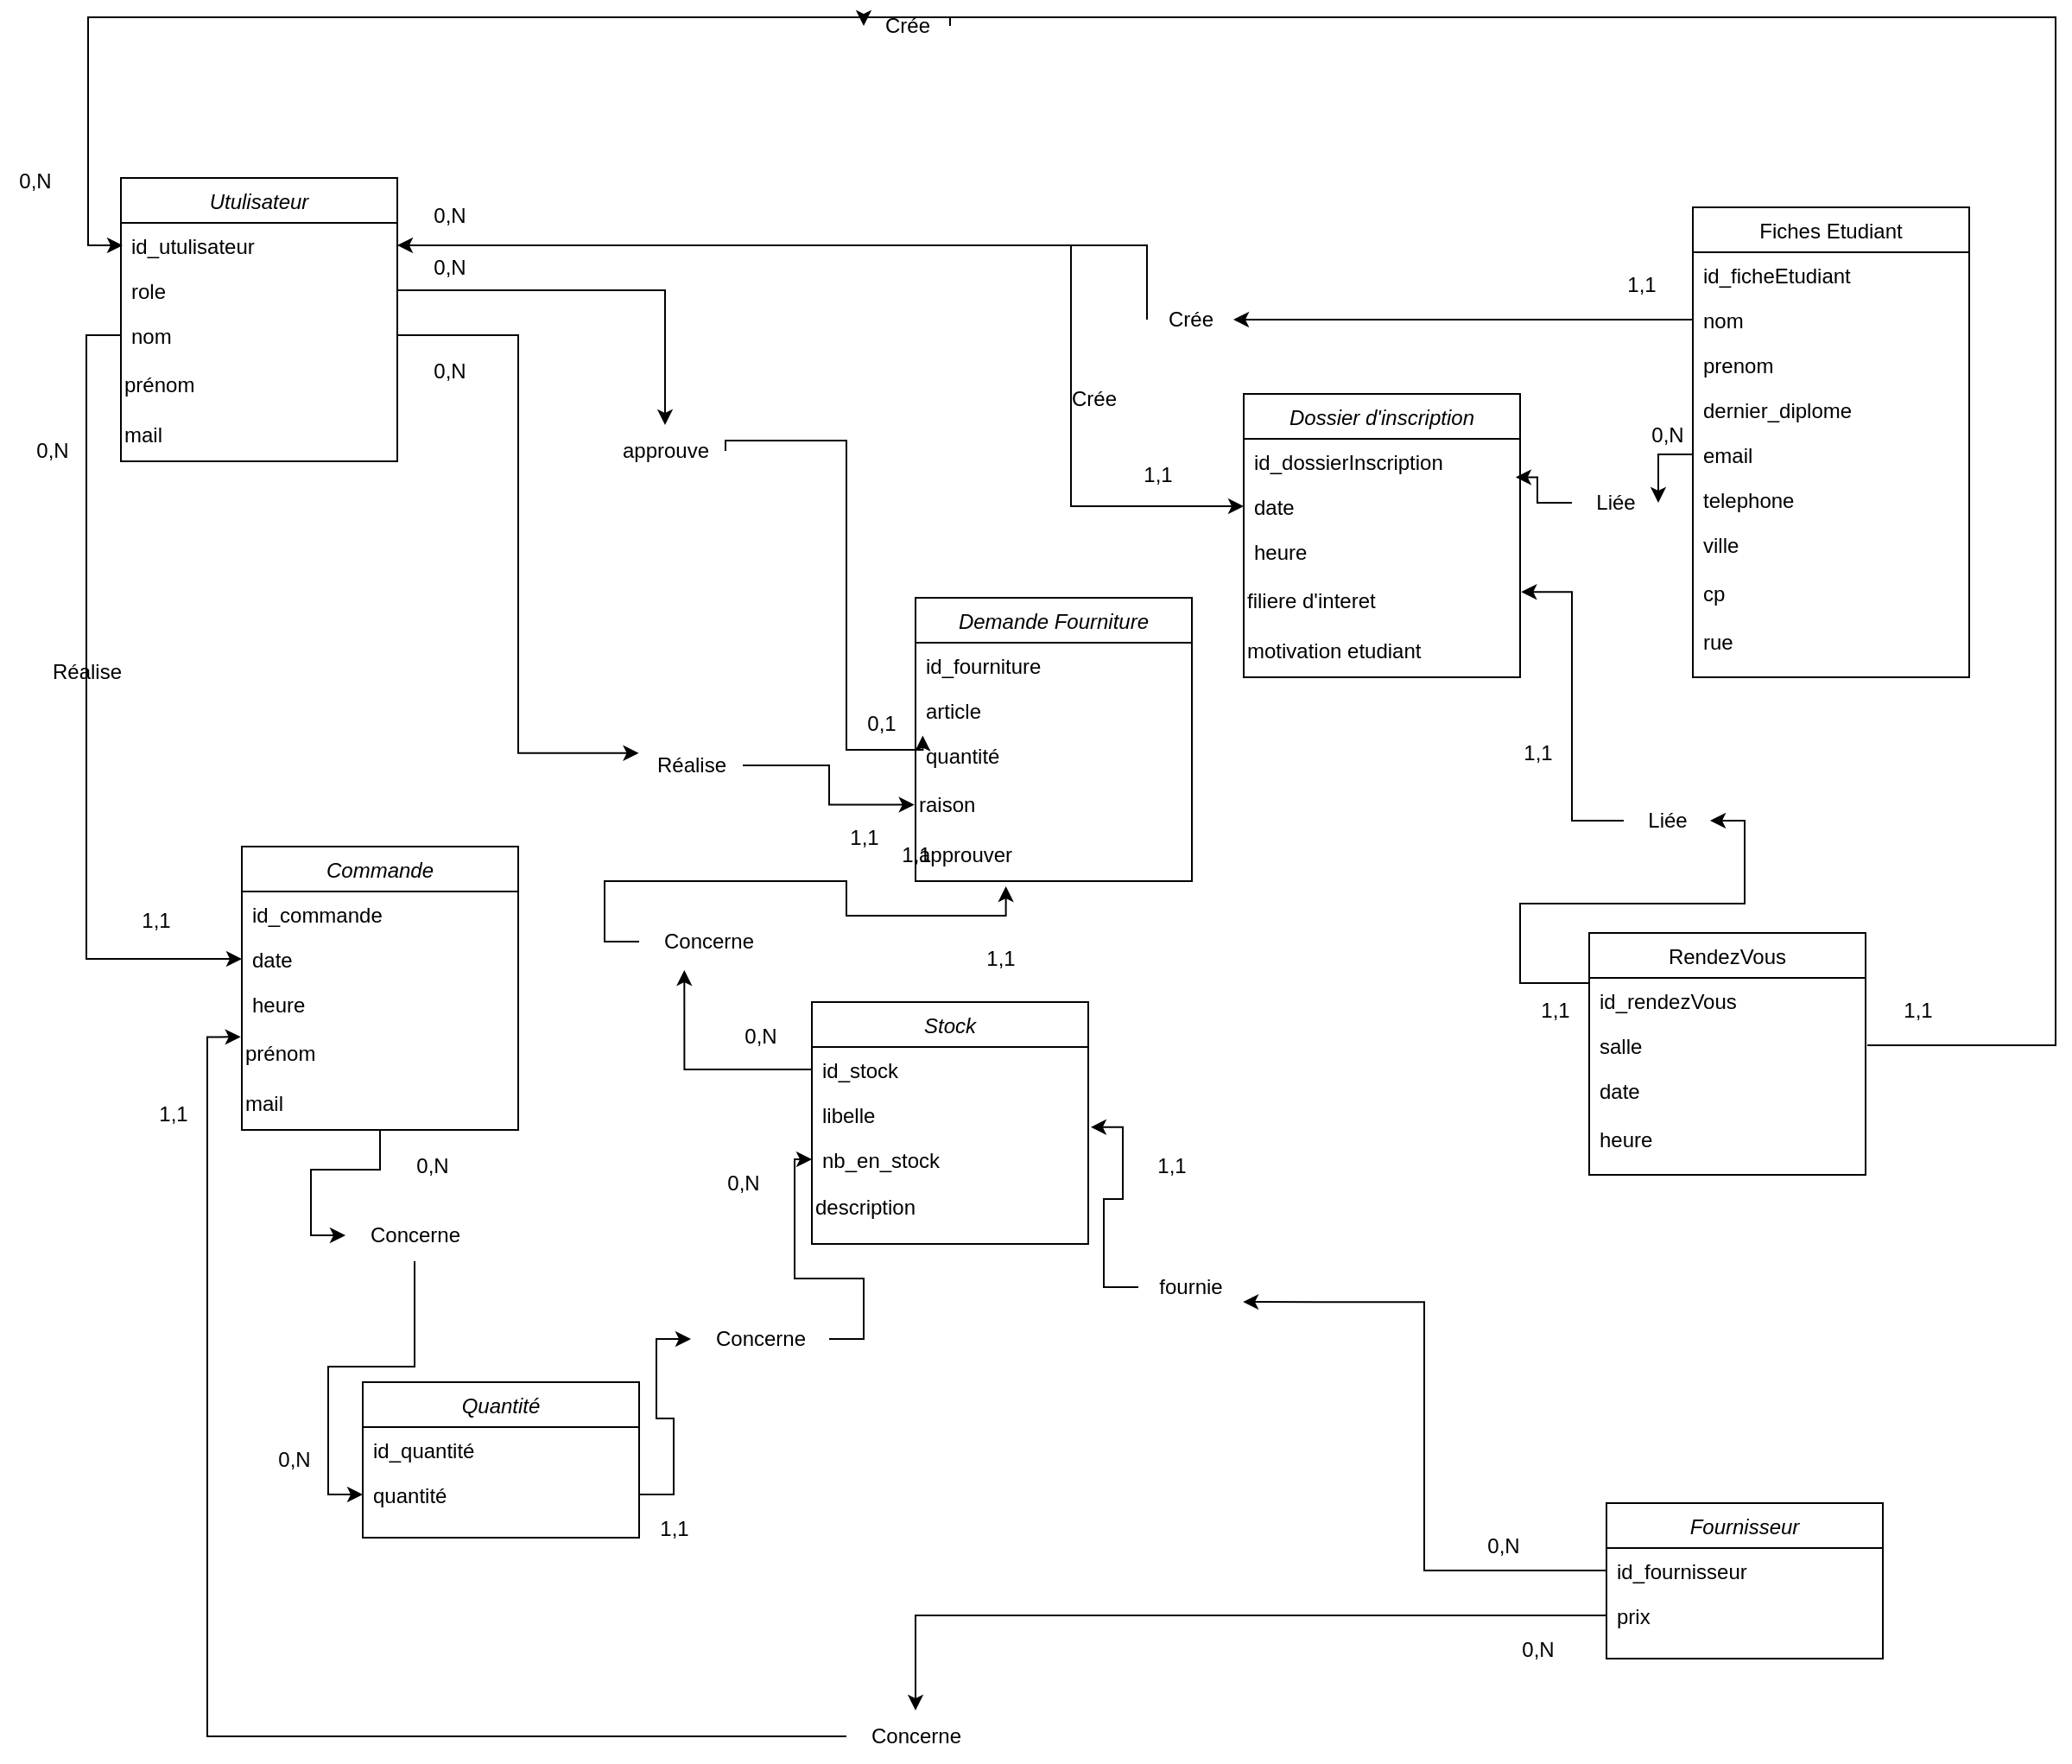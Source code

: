 <mxfile version="24.7.8">
  <diagram id="C5RBs43oDa-KdzZeNtuy" name="Page-1">
    <mxGraphModel dx="1877" dy="1790" grid="1" gridSize="10" guides="1" tooltips="1" connect="1" arrows="1" fold="1" page="1" pageScale="1" pageWidth="827" pageHeight="1169" math="0" shadow="0">
      <root>
        <mxCell id="WIyWlLk6GJQsqaUBKTNV-0" />
        <mxCell id="WIyWlLk6GJQsqaUBKTNV-1" parent="WIyWlLk6GJQsqaUBKTNV-0" />
        <mxCell id="zkfFHV4jXpPFQw0GAbJ--0" value="Utulisateur" style="swimlane;fontStyle=2;align=center;verticalAlign=top;childLayout=stackLayout;horizontal=1;startSize=26;horizontalStack=0;resizeParent=1;resizeLast=0;collapsible=1;marginBottom=0;rounded=0;shadow=0;strokeWidth=1;" parent="WIyWlLk6GJQsqaUBKTNV-1" vertex="1">
          <mxGeometry x="-240" y="-127" width="160" height="164" as="geometry">
            <mxRectangle x="230" y="140" width="160" height="26" as="alternateBounds" />
          </mxGeometry>
        </mxCell>
        <mxCell id="zkfFHV4jXpPFQw0GAbJ--1" value="id_utulisateur" style="text;align=left;verticalAlign=top;spacingLeft=4;spacingRight=4;overflow=hidden;rotatable=0;points=[[0,0.5],[1,0.5]];portConstraint=eastwest;" parent="zkfFHV4jXpPFQw0GAbJ--0" vertex="1">
          <mxGeometry y="26" width="160" height="26" as="geometry" />
        </mxCell>
        <mxCell id="zkfFHV4jXpPFQw0GAbJ--2" value="role" style="text;align=left;verticalAlign=top;spacingLeft=4;spacingRight=4;overflow=hidden;rotatable=0;points=[[0,0.5],[1,0.5]];portConstraint=eastwest;rounded=0;shadow=0;html=0;" parent="zkfFHV4jXpPFQw0GAbJ--0" vertex="1">
          <mxGeometry y="52" width="160" height="26" as="geometry" />
        </mxCell>
        <mxCell id="zkfFHV4jXpPFQw0GAbJ--3" value="nom" style="text;align=left;verticalAlign=top;spacingLeft=4;spacingRight=4;overflow=hidden;rotatable=0;points=[[0,0.5],[1,0.5]];portConstraint=eastwest;rounded=0;shadow=0;html=0;" parent="zkfFHV4jXpPFQw0GAbJ--0" vertex="1">
          <mxGeometry y="78" width="160" height="26" as="geometry" />
        </mxCell>
        <mxCell id="cVd9R79HfMGHz6VsOdo5-0" value="prénom&lt;div&gt;&lt;br&gt;&lt;div&gt;mail&lt;/div&gt;&lt;/div&gt;" style="text;html=1;align=left;verticalAlign=middle;resizable=0;points=[];autosize=1;strokeColor=none;fillColor=none;" parent="zkfFHV4jXpPFQw0GAbJ--0" vertex="1">
          <mxGeometry y="104" width="160" height="60" as="geometry" />
        </mxCell>
        <mxCell id="zkfFHV4jXpPFQw0GAbJ--6" value="RendezVous" style="swimlane;fontStyle=0;align=center;verticalAlign=top;childLayout=stackLayout;horizontal=1;startSize=26;horizontalStack=0;resizeParent=1;resizeLast=0;collapsible=1;marginBottom=0;rounded=0;shadow=0;strokeWidth=1;" parent="WIyWlLk6GJQsqaUBKTNV-1" vertex="1">
          <mxGeometry x="610" y="310" width="160" height="140" as="geometry">
            <mxRectangle x="130" y="380" width="160" height="26" as="alternateBounds" />
          </mxGeometry>
        </mxCell>
        <mxCell id="zkfFHV4jXpPFQw0GAbJ--7" value="id_rendezVous" style="text;align=left;verticalAlign=top;spacingLeft=4;spacingRight=4;overflow=hidden;rotatable=0;points=[[0,0.5],[1,0.5]];portConstraint=eastwest;" parent="zkfFHV4jXpPFQw0GAbJ--6" vertex="1">
          <mxGeometry y="26" width="160" height="26" as="geometry" />
        </mxCell>
        <mxCell id="zkfFHV4jXpPFQw0GAbJ--8" value="salle" style="text;align=left;verticalAlign=top;spacingLeft=4;spacingRight=4;overflow=hidden;rotatable=0;points=[[0,0.5],[1,0.5]];portConstraint=eastwest;rounded=0;shadow=0;html=0;" parent="zkfFHV4jXpPFQw0GAbJ--6" vertex="1">
          <mxGeometry y="52" width="160" height="26" as="geometry" />
        </mxCell>
        <mxCell id="zkfFHV4jXpPFQw0GAbJ--11" value="date&#xa;&#xa;heure" style="text;align=left;verticalAlign=top;spacingLeft=4;spacingRight=4;overflow=hidden;rotatable=0;points=[[0,0.5],[1,0.5]];portConstraint=eastwest;" parent="zkfFHV4jXpPFQw0GAbJ--6" vertex="1">
          <mxGeometry y="78" width="160" height="54" as="geometry" />
        </mxCell>
        <mxCell id="zkfFHV4jXpPFQw0GAbJ--17" value="Fiches Etudiant" style="swimlane;fontStyle=0;align=center;verticalAlign=top;childLayout=stackLayout;horizontal=1;startSize=26;horizontalStack=0;resizeParent=1;resizeLast=0;collapsible=1;marginBottom=0;rounded=0;shadow=0;strokeWidth=1;" parent="WIyWlLk6GJQsqaUBKTNV-1" vertex="1">
          <mxGeometry x="670" y="-110" width="160" height="272" as="geometry">
            <mxRectangle x="550" y="140" width="160" height="26" as="alternateBounds" />
          </mxGeometry>
        </mxCell>
        <mxCell id="zkfFHV4jXpPFQw0GAbJ--18" value="id_ficheEtudiant" style="text;align=left;verticalAlign=top;spacingLeft=4;spacingRight=4;overflow=hidden;rotatable=0;points=[[0,0.5],[1,0.5]];portConstraint=eastwest;" parent="zkfFHV4jXpPFQw0GAbJ--17" vertex="1">
          <mxGeometry y="26" width="160" height="26" as="geometry" />
        </mxCell>
        <mxCell id="zkfFHV4jXpPFQw0GAbJ--19" value="nom" style="text;align=left;verticalAlign=top;spacingLeft=4;spacingRight=4;overflow=hidden;rotatable=0;points=[[0,0.5],[1,0.5]];portConstraint=eastwest;rounded=0;shadow=0;html=0;" parent="zkfFHV4jXpPFQw0GAbJ--17" vertex="1">
          <mxGeometry y="52" width="160" height="26" as="geometry" />
        </mxCell>
        <mxCell id="zkfFHV4jXpPFQw0GAbJ--20" value="prenom" style="text;align=left;verticalAlign=top;spacingLeft=4;spacingRight=4;overflow=hidden;rotatable=0;points=[[0,0.5],[1,0.5]];portConstraint=eastwest;rounded=0;shadow=0;html=0;" parent="zkfFHV4jXpPFQw0GAbJ--17" vertex="1">
          <mxGeometry y="78" width="160" height="26" as="geometry" />
        </mxCell>
        <mxCell id="zkfFHV4jXpPFQw0GAbJ--21" value="dernier_diplome" style="text;align=left;verticalAlign=top;spacingLeft=4;spacingRight=4;overflow=hidden;rotatable=0;points=[[0,0.5],[1,0.5]];portConstraint=eastwest;rounded=0;shadow=0;html=0;" parent="zkfFHV4jXpPFQw0GAbJ--17" vertex="1">
          <mxGeometry y="104" width="160" height="26" as="geometry" />
        </mxCell>
        <mxCell id="zkfFHV4jXpPFQw0GAbJ--22" value="email" style="text;align=left;verticalAlign=top;spacingLeft=4;spacingRight=4;overflow=hidden;rotatable=0;points=[[0,0.5],[1,0.5]];portConstraint=eastwest;rounded=0;shadow=0;html=0;" parent="zkfFHV4jXpPFQw0GAbJ--17" vertex="1">
          <mxGeometry y="130" width="160" height="26" as="geometry" />
        </mxCell>
        <mxCell id="zkfFHV4jXpPFQw0GAbJ--24" value="telephone" style="text;align=left;verticalAlign=top;spacingLeft=4;spacingRight=4;overflow=hidden;rotatable=0;points=[[0,0.5],[1,0.5]];portConstraint=eastwest;" parent="zkfFHV4jXpPFQw0GAbJ--17" vertex="1">
          <mxGeometry y="156" width="160" height="26" as="geometry" />
        </mxCell>
        <mxCell id="zkfFHV4jXpPFQw0GAbJ--25" value="ville&#xa;&#xa;cp&#xa;&#xa;rue&#xa;&#xa;" style="text;align=left;verticalAlign=top;spacingLeft=4;spacingRight=4;overflow=hidden;rotatable=0;points=[[0,0.5],[1,0.5]];portConstraint=eastwest;" parent="zkfFHV4jXpPFQw0GAbJ--17" vertex="1">
          <mxGeometry y="182" width="160" height="90" as="geometry" />
        </mxCell>
        <mxCell id="cVd9R79HfMGHz6VsOdo5-6" value="Dossier d&#39;inscription" style="swimlane;fontStyle=2;align=center;verticalAlign=top;childLayout=stackLayout;horizontal=1;startSize=26;horizontalStack=0;resizeParent=1;resizeLast=0;collapsible=1;marginBottom=0;rounded=0;shadow=0;strokeWidth=1;" parent="WIyWlLk6GJQsqaUBKTNV-1" vertex="1">
          <mxGeometry x="410" y="-2" width="160" height="164" as="geometry">
            <mxRectangle x="230" y="140" width="160" height="26" as="alternateBounds" />
          </mxGeometry>
        </mxCell>
        <mxCell id="cVd9R79HfMGHz6VsOdo5-7" value="id_dossierInscription" style="text;align=left;verticalAlign=top;spacingLeft=4;spacingRight=4;overflow=hidden;rotatable=0;points=[[0,0.5],[1,0.5]];portConstraint=eastwest;" parent="cVd9R79HfMGHz6VsOdo5-6" vertex="1">
          <mxGeometry y="26" width="160" height="26" as="geometry" />
        </mxCell>
        <mxCell id="cVd9R79HfMGHz6VsOdo5-8" value="date" style="text;align=left;verticalAlign=top;spacingLeft=4;spacingRight=4;overflow=hidden;rotatable=0;points=[[0,0.5],[1,0.5]];portConstraint=eastwest;rounded=0;shadow=0;html=0;" parent="cVd9R79HfMGHz6VsOdo5-6" vertex="1">
          <mxGeometry y="52" width="160" height="26" as="geometry" />
        </mxCell>
        <mxCell id="cVd9R79HfMGHz6VsOdo5-9" value="heure" style="text;align=left;verticalAlign=top;spacingLeft=4;spacingRight=4;overflow=hidden;rotatable=0;points=[[0,0.5],[1,0.5]];portConstraint=eastwest;rounded=0;shadow=0;html=0;" parent="cVd9R79HfMGHz6VsOdo5-6" vertex="1">
          <mxGeometry y="78" width="160" height="26" as="geometry" />
        </mxCell>
        <mxCell id="cVd9R79HfMGHz6VsOdo5-10" value="filiere d&#39;interet&lt;div&gt;&lt;br&gt;&lt;/div&gt;&lt;div&gt;motivation etudiant&lt;/div&gt;" style="text;html=1;align=left;verticalAlign=middle;resizable=0;points=[];autosize=1;strokeColor=none;fillColor=none;" parent="cVd9R79HfMGHz6VsOdo5-6" vertex="1">
          <mxGeometry y="104" width="160" height="60" as="geometry" />
        </mxCell>
        <mxCell id="cVd9R79HfMGHz6VsOdo5-13" value="Fournisseur" style="swimlane;fontStyle=2;align=center;verticalAlign=top;childLayout=stackLayout;horizontal=1;startSize=26;horizontalStack=0;resizeParent=1;resizeLast=0;collapsible=1;marginBottom=0;rounded=0;shadow=0;strokeWidth=1;" parent="WIyWlLk6GJQsqaUBKTNV-1" vertex="1">
          <mxGeometry x="620" y="640" width="160" height="90" as="geometry">
            <mxRectangle x="230" y="140" width="160" height="26" as="alternateBounds" />
          </mxGeometry>
        </mxCell>
        <mxCell id="cVd9R79HfMGHz6VsOdo5-14" value="id_fournisseur" style="text;align=left;verticalAlign=top;spacingLeft=4;spacingRight=4;overflow=hidden;rotatable=0;points=[[0,0.5],[1,0.5]];portConstraint=eastwest;" parent="cVd9R79HfMGHz6VsOdo5-13" vertex="1">
          <mxGeometry y="26" width="160" height="26" as="geometry" />
        </mxCell>
        <mxCell id="cVd9R79HfMGHz6VsOdo5-15" value="prix" style="text;align=left;verticalAlign=top;spacingLeft=4;spacingRight=4;overflow=hidden;rotatable=0;points=[[0,0.5],[1,0.5]];portConstraint=eastwest;rounded=0;shadow=0;html=0;" parent="cVd9R79HfMGHz6VsOdo5-13" vertex="1">
          <mxGeometry y="52" width="160" height="26" as="geometry" />
        </mxCell>
        <mxCell id="cVd9R79HfMGHz6VsOdo5-18" value="Stock" style="swimlane;fontStyle=2;align=center;verticalAlign=top;childLayout=stackLayout;horizontal=1;startSize=26;horizontalStack=0;resizeParent=1;resizeLast=0;collapsible=1;marginBottom=0;rounded=0;shadow=0;strokeWidth=1;" parent="WIyWlLk6GJQsqaUBKTNV-1" vertex="1">
          <mxGeometry x="160" y="350" width="160" height="140" as="geometry">
            <mxRectangle x="230" y="140" width="160" height="26" as="alternateBounds" />
          </mxGeometry>
        </mxCell>
        <mxCell id="cVd9R79HfMGHz6VsOdo5-19" value="id_stock" style="text;align=left;verticalAlign=top;spacingLeft=4;spacingRight=4;overflow=hidden;rotatable=0;points=[[0,0.5],[1,0.5]];portConstraint=eastwest;" parent="cVd9R79HfMGHz6VsOdo5-18" vertex="1">
          <mxGeometry y="26" width="160" height="26" as="geometry" />
        </mxCell>
        <mxCell id="cVd9R79HfMGHz6VsOdo5-20" value="libelle" style="text;align=left;verticalAlign=top;spacingLeft=4;spacingRight=4;overflow=hidden;rotatable=0;points=[[0,0.5],[1,0.5]];portConstraint=eastwest;rounded=0;shadow=0;html=0;" parent="cVd9R79HfMGHz6VsOdo5-18" vertex="1">
          <mxGeometry y="52" width="160" height="26" as="geometry" />
        </mxCell>
        <mxCell id="cVd9R79HfMGHz6VsOdo5-21" value="nb_en_stock" style="text;align=left;verticalAlign=top;spacingLeft=4;spacingRight=4;overflow=hidden;rotatable=0;points=[[0,0.5],[1,0.5]];portConstraint=eastwest;rounded=0;shadow=0;html=0;" parent="cVd9R79HfMGHz6VsOdo5-18" vertex="1">
          <mxGeometry y="78" width="160" height="26" as="geometry" />
        </mxCell>
        <mxCell id="cVd9R79HfMGHz6VsOdo5-22" value="description" style="text;html=1;align=left;verticalAlign=middle;resizable=0;points=[];autosize=1;strokeColor=none;fillColor=none;" parent="cVd9R79HfMGHz6VsOdo5-18" vertex="1">
          <mxGeometry y="104" width="160" height="30" as="geometry" />
        </mxCell>
        <mxCell id="cVd9R79HfMGHz6VsOdo5-23" value="Demande Fourniture" style="swimlane;fontStyle=2;align=center;verticalAlign=top;childLayout=stackLayout;horizontal=1;startSize=26;horizontalStack=0;resizeParent=1;resizeLast=0;collapsible=1;marginBottom=0;rounded=0;shadow=0;strokeWidth=1;" parent="WIyWlLk6GJQsqaUBKTNV-1" vertex="1">
          <mxGeometry x="220" y="116" width="160" height="164" as="geometry">
            <mxRectangle x="230" y="140" width="160" height="26" as="alternateBounds" />
          </mxGeometry>
        </mxCell>
        <mxCell id="cVd9R79HfMGHz6VsOdo5-24" value="id_fourniture" style="text;align=left;verticalAlign=top;spacingLeft=4;spacingRight=4;overflow=hidden;rotatable=0;points=[[0,0.5],[1,0.5]];portConstraint=eastwest;" parent="cVd9R79HfMGHz6VsOdo5-23" vertex="1">
          <mxGeometry y="26" width="160" height="26" as="geometry" />
        </mxCell>
        <mxCell id="cVd9R79HfMGHz6VsOdo5-25" value="article" style="text;align=left;verticalAlign=top;spacingLeft=4;spacingRight=4;overflow=hidden;rotatable=0;points=[[0,0.5],[1,0.5]];portConstraint=eastwest;rounded=0;shadow=0;html=0;" parent="cVd9R79HfMGHz6VsOdo5-23" vertex="1">
          <mxGeometry y="52" width="160" height="26" as="geometry" />
        </mxCell>
        <mxCell id="cVd9R79HfMGHz6VsOdo5-26" value="quantité" style="text;align=left;verticalAlign=top;spacingLeft=4;spacingRight=4;overflow=hidden;rotatable=0;points=[[0,0.5],[1,0.5]];portConstraint=eastwest;rounded=0;shadow=0;html=0;" parent="cVd9R79HfMGHz6VsOdo5-23" vertex="1">
          <mxGeometry y="78" width="160" height="26" as="geometry" />
        </mxCell>
        <mxCell id="cVd9R79HfMGHz6VsOdo5-27" value="raison&lt;div&gt;&lt;br&gt;&lt;/div&gt;&lt;div&gt;approuver&lt;/div&gt;" style="text;html=1;align=left;verticalAlign=middle;resizable=0;points=[];autosize=1;strokeColor=none;fillColor=none;" parent="cVd9R79HfMGHz6VsOdo5-23" vertex="1">
          <mxGeometry y="104" width="160" height="60" as="geometry" />
        </mxCell>
        <mxCell id="cVd9R79HfMGHz6VsOdo5-47" value="Commande" style="swimlane;fontStyle=2;align=center;verticalAlign=top;childLayout=stackLayout;horizontal=1;startSize=26;horizontalStack=0;resizeParent=1;resizeLast=0;collapsible=1;marginBottom=0;rounded=0;shadow=0;strokeWidth=1;" parent="WIyWlLk6GJQsqaUBKTNV-1" vertex="1">
          <mxGeometry x="-170" y="260" width="160" height="164" as="geometry">
            <mxRectangle x="230" y="140" width="160" height="26" as="alternateBounds" />
          </mxGeometry>
        </mxCell>
        <mxCell id="cVd9R79HfMGHz6VsOdo5-48" value="id_commande" style="text;align=left;verticalAlign=top;spacingLeft=4;spacingRight=4;overflow=hidden;rotatable=0;points=[[0,0.5],[1,0.5]];portConstraint=eastwest;" parent="cVd9R79HfMGHz6VsOdo5-47" vertex="1">
          <mxGeometry y="26" width="160" height="26" as="geometry" />
        </mxCell>
        <mxCell id="cVd9R79HfMGHz6VsOdo5-49" value="date" style="text;align=left;verticalAlign=top;spacingLeft=4;spacingRight=4;overflow=hidden;rotatable=0;points=[[0,0.5],[1,0.5]];portConstraint=eastwest;rounded=0;shadow=0;html=0;" parent="cVd9R79HfMGHz6VsOdo5-47" vertex="1">
          <mxGeometry y="52" width="160" height="26" as="geometry" />
        </mxCell>
        <mxCell id="cVd9R79HfMGHz6VsOdo5-50" value="heure" style="text;align=left;verticalAlign=top;spacingLeft=4;spacingRight=4;overflow=hidden;rotatable=0;points=[[0,0.5],[1,0.5]];portConstraint=eastwest;rounded=0;shadow=0;html=0;" parent="cVd9R79HfMGHz6VsOdo5-47" vertex="1">
          <mxGeometry y="78" width="160" height="26" as="geometry" />
        </mxCell>
        <mxCell id="cVd9R79HfMGHz6VsOdo5-51" value="prénom&lt;div&gt;&lt;br&gt;&lt;div&gt;mail&lt;/div&gt;&lt;/div&gt;" style="text;html=1;align=left;verticalAlign=middle;resizable=0;points=[];autosize=1;strokeColor=none;fillColor=none;" parent="cVd9R79HfMGHz6VsOdo5-47" vertex="1">
          <mxGeometry y="104" width="160" height="60" as="geometry" />
        </mxCell>
        <mxCell id="cVd9R79HfMGHz6VsOdo5-59" style="edgeStyle=orthogonalEdgeStyle;rounded=0;orthogonalLoop=1;jettySize=auto;html=1;exitX=0;exitY=0.5;exitDx=0;exitDy=0;entryX=1.009;entryY=0.785;entryDx=0;entryDy=0;entryPerimeter=0;" parent="WIyWlLk6GJQsqaUBKTNV-1" source="cVd9R79HfMGHz6VsOdo5-52" target="cVd9R79HfMGHz6VsOdo5-20" edge="1">
          <mxGeometry relative="1" as="geometry" />
        </mxCell>
        <mxCell id="cVd9R79HfMGHz6VsOdo5-60" style="edgeStyle=orthogonalEdgeStyle;rounded=0;orthogonalLoop=1;jettySize=auto;html=1;exitX=0;exitY=0.5;exitDx=0;exitDy=0;entryX=0;entryY=0.5;entryDx=0;entryDy=0;" parent="WIyWlLk6GJQsqaUBKTNV-1" source="zkfFHV4jXpPFQw0GAbJ--3" target="cVd9R79HfMGHz6VsOdo5-49" edge="1">
          <mxGeometry relative="1" as="geometry">
            <mxPoint x="-260" y="-30" as="sourcePoint" />
            <mxPoint x="-190" y="331" as="targetPoint" />
            <Array as="points">
              <mxPoint x="-260" y="-36" />
              <mxPoint x="-260" y="325" />
            </Array>
          </mxGeometry>
        </mxCell>
        <mxCell id="cVd9R79HfMGHz6VsOdo5-61" style="edgeStyle=orthogonalEdgeStyle;rounded=0;orthogonalLoop=1;jettySize=auto;html=1;exitX=1;exitY=0.5;exitDx=0;exitDy=0;entryX=0.026;entryY=1.069;entryDx=0;entryDy=0;entryPerimeter=0;" parent="WIyWlLk6GJQsqaUBKTNV-1" source="cVd9R79HfMGHz6VsOdo5-107" target="cVd9R79HfMGHz6VsOdo5-25" edge="1">
          <mxGeometry relative="1" as="geometry">
            <Array as="points">
              <mxPoint x="180" y="25" />
              <mxPoint x="180" y="204" />
            </Array>
          </mxGeometry>
        </mxCell>
        <mxCell id="cVd9R79HfMGHz6VsOdo5-63" style="edgeStyle=orthogonalEdgeStyle;rounded=0;orthogonalLoop=1;jettySize=auto;html=1;exitX=1;exitY=0.5;exitDx=0;exitDy=0;entryX=-0.004;entryY=0.263;entryDx=0;entryDy=0;entryPerimeter=0;" parent="WIyWlLk6GJQsqaUBKTNV-1" source="cVd9R79HfMGHz6VsOdo5-86" target="cVd9R79HfMGHz6VsOdo5-27" edge="1">
          <mxGeometry relative="1" as="geometry" />
        </mxCell>
        <mxCell id="cVd9R79HfMGHz6VsOdo5-65" value="Quantité" style="swimlane;fontStyle=2;align=center;verticalAlign=top;childLayout=stackLayout;horizontal=1;startSize=26;horizontalStack=0;resizeParent=1;resizeLast=0;collapsible=1;marginBottom=0;rounded=0;shadow=0;strokeWidth=1;" parent="WIyWlLk6GJQsqaUBKTNV-1" vertex="1">
          <mxGeometry x="-100" y="570" width="160" height="90" as="geometry">
            <mxRectangle x="230" y="140" width="160" height="26" as="alternateBounds" />
          </mxGeometry>
        </mxCell>
        <mxCell id="cVd9R79HfMGHz6VsOdo5-66" value="id_quantité" style="text;align=left;verticalAlign=top;spacingLeft=4;spacingRight=4;overflow=hidden;rotatable=0;points=[[0,0.5],[1,0.5]];portConstraint=eastwest;" parent="cVd9R79HfMGHz6VsOdo5-65" vertex="1">
          <mxGeometry y="26" width="160" height="26" as="geometry" />
        </mxCell>
        <mxCell id="cVd9R79HfMGHz6VsOdo5-67" value="quantité" style="text;align=left;verticalAlign=top;spacingLeft=4;spacingRight=4;overflow=hidden;rotatable=0;points=[[0,0.5],[1,0.5]];portConstraint=eastwest;rounded=0;shadow=0;html=0;" parent="cVd9R79HfMGHz6VsOdo5-65" vertex="1">
          <mxGeometry y="52" width="160" height="26" as="geometry" />
        </mxCell>
        <mxCell id="cVd9R79HfMGHz6VsOdo5-70" style="edgeStyle=orthogonalEdgeStyle;rounded=0;orthogonalLoop=1;jettySize=auto;html=1;entryX=0;entryY=0.5;entryDx=0;entryDy=0;" parent="WIyWlLk6GJQsqaUBKTNV-1" source="cVd9R79HfMGHz6VsOdo5-99" target="cVd9R79HfMGHz6VsOdo5-67" edge="1">
          <mxGeometry relative="1" as="geometry" />
        </mxCell>
        <mxCell id="cVd9R79HfMGHz6VsOdo5-71" style="edgeStyle=orthogonalEdgeStyle;rounded=0;orthogonalLoop=1;jettySize=auto;html=1;exitX=1;exitY=0.5;exitDx=0;exitDy=0;entryX=0;entryY=0.5;entryDx=0;entryDy=0;" parent="WIyWlLk6GJQsqaUBKTNV-1" source="cVd9R79HfMGHz6VsOdo5-101" target="cVd9R79HfMGHz6VsOdo5-21" edge="1">
          <mxGeometry relative="1" as="geometry">
            <Array as="points">
              <mxPoint x="190" y="545" />
              <mxPoint x="190" y="510" />
              <mxPoint x="150" y="510" />
              <mxPoint x="150" y="441" />
            </Array>
          </mxGeometry>
        </mxCell>
        <mxCell id="cVd9R79HfMGHz6VsOdo5-72" style="edgeStyle=orthogonalEdgeStyle;rounded=0;orthogonalLoop=1;jettySize=auto;html=1;exitX=0;exitY=0.5;exitDx=0;exitDy=0;entryX=-0.004;entryY=0.103;entryDx=0;entryDy=0;entryPerimeter=0;" parent="WIyWlLk6GJQsqaUBKTNV-1" source="cVd9R79HfMGHz6VsOdo5-115" target="cVd9R79HfMGHz6VsOdo5-51" edge="1">
          <mxGeometry relative="1" as="geometry" />
        </mxCell>
        <mxCell id="cVd9R79HfMGHz6VsOdo5-75" style="edgeStyle=orthogonalEdgeStyle;rounded=0;orthogonalLoop=1;jettySize=auto;html=1;exitX=0;exitY=0.5;exitDx=0;exitDy=0;entryX=1;entryY=0.5;entryDx=0;entryDy=0;" parent="WIyWlLk6GJQsqaUBKTNV-1" source="cVd9R79HfMGHz6VsOdo5-76" target="zkfFHV4jXpPFQw0GAbJ--1" edge="1">
          <mxGeometry relative="1" as="geometry">
            <Array as="points">
              <mxPoint x="354" y="-88" />
            </Array>
          </mxGeometry>
        </mxCell>
        <mxCell id="cVd9R79HfMGHz6VsOdo5-78" style="edgeStyle=orthogonalEdgeStyle;rounded=0;orthogonalLoop=1;jettySize=auto;html=1;exitX=0;exitY=0.5;exitDx=0;exitDy=0;entryX=1.004;entryY=0.177;entryDx=0;entryDy=0;entryPerimeter=0;" parent="WIyWlLk6GJQsqaUBKTNV-1" source="cVd9R79HfMGHz6VsOdo5-79" target="cVd9R79HfMGHz6VsOdo5-10" edge="1">
          <mxGeometry relative="1" as="geometry" />
        </mxCell>
        <mxCell id="cVd9R79HfMGHz6VsOdo5-80" value="" style="edgeStyle=orthogonalEdgeStyle;rounded=0;orthogonalLoop=1;jettySize=auto;html=1;exitX=0;exitY=0.5;exitDx=0;exitDy=0;entryX=1.009;entryY=0.785;entryDx=0;entryDy=0;entryPerimeter=0;" parent="WIyWlLk6GJQsqaUBKTNV-1" source="cVd9R79HfMGHz6VsOdo5-14" target="cVd9R79HfMGHz6VsOdo5-52" edge="1">
          <mxGeometry relative="1" as="geometry">
            <mxPoint x="450" y="629" as="sourcePoint" />
            <mxPoint x="301" y="481" as="targetPoint" />
          </mxGeometry>
        </mxCell>
        <mxCell id="cVd9R79HfMGHz6VsOdo5-52" value="fournie" style="text;html=1;align=center;verticalAlign=middle;resizable=0;points=[];autosize=1;strokeColor=none;fillColor=none;" parent="WIyWlLk6GJQsqaUBKTNV-1" vertex="1">
          <mxGeometry x="349" y="500" width="60" height="30" as="geometry" />
        </mxCell>
        <mxCell id="cVd9R79HfMGHz6VsOdo5-81" value="" style="edgeStyle=orthogonalEdgeStyle;rounded=0;orthogonalLoop=1;jettySize=auto;html=1;exitX=0;exitY=0.5;exitDx=0;exitDy=0;entryX=1;entryY=0.5;entryDx=0;entryDy=0;" parent="WIyWlLk6GJQsqaUBKTNV-1" source="zkfFHV4jXpPFQw0GAbJ--19" target="cVd9R79HfMGHz6VsOdo5-76" edge="1">
          <mxGeometry relative="1" as="geometry">
            <mxPoint x="670" y="-45" as="sourcePoint" />
            <mxPoint x="30" y="-1" as="targetPoint" />
          </mxGeometry>
        </mxCell>
        <mxCell id="cVd9R79HfMGHz6VsOdo5-76" value="Crée" style="text;html=1;align=center;verticalAlign=middle;resizable=0;points=[];autosize=1;strokeColor=none;fillColor=none;" parent="WIyWlLk6GJQsqaUBKTNV-1" vertex="1">
          <mxGeometry x="354" y="-60" width="50" height="30" as="geometry" />
        </mxCell>
        <mxCell id="cVd9R79HfMGHz6VsOdo5-82" value="" style="edgeStyle=orthogonalEdgeStyle;rounded=0;orthogonalLoop=1;jettySize=auto;html=1;exitX=0;exitY=0.5;exitDx=0;exitDy=0;entryX=1;entryY=0.5;entryDx=0;entryDy=0;" parent="WIyWlLk6GJQsqaUBKTNV-1" source="zkfFHV4jXpPFQw0GAbJ--22" target="cVd9R79HfMGHz6VsOdo5-77" edge="1">
          <mxGeometry relative="1" as="geometry">
            <mxPoint x="670" y="33" as="sourcePoint" />
            <mxPoint x="580" y="101" as="targetPoint" />
          </mxGeometry>
        </mxCell>
        <mxCell id="cVd9R79HfMGHz6VsOdo5-77" value="Liée" style="text;html=1;align=center;verticalAlign=middle;resizable=0;points=[];autosize=1;strokeColor=none;fillColor=none;" parent="WIyWlLk6GJQsqaUBKTNV-1" vertex="1">
          <mxGeometry x="600" y="46" width="50" height="30" as="geometry" />
        </mxCell>
        <mxCell id="cVd9R79HfMGHz6VsOdo5-83" value="" style="edgeStyle=orthogonalEdgeStyle;rounded=0;orthogonalLoop=1;jettySize=auto;html=1;exitX=0;exitY=0.5;exitDx=0;exitDy=0;" parent="WIyWlLk6GJQsqaUBKTNV-1" source="zkfFHV4jXpPFQw0GAbJ--7" target="cVd9R79HfMGHz6VsOdo5-79" edge="1">
          <mxGeometry relative="1" as="geometry">
            <mxPoint x="590" y="339" as="sourcePoint" />
            <mxPoint x="581" y="125" as="targetPoint" />
            <Array as="points">
              <mxPoint x="570" y="339" />
              <mxPoint x="570" y="293" />
              <mxPoint x="700" y="293" />
              <mxPoint x="700" y="245" />
            </Array>
          </mxGeometry>
        </mxCell>
        <mxCell id="cVd9R79HfMGHz6VsOdo5-79" value="Liée" style="text;html=1;align=center;verticalAlign=middle;resizable=0;points=[];autosize=1;strokeColor=none;fillColor=none;" parent="WIyWlLk6GJQsqaUBKTNV-1" vertex="1">
          <mxGeometry x="630" y="230" width="50" height="30" as="geometry" />
        </mxCell>
        <mxCell id="cVd9R79HfMGHz6VsOdo5-91" value="" style="edgeStyle=orthogonalEdgeStyle;rounded=0;orthogonalLoop=1;jettySize=auto;html=1;exitX=1;exitY=0.5;exitDx=0;exitDy=0;entryX=-0.004;entryY=0.263;entryDx=0;entryDy=0;entryPerimeter=0;" parent="WIyWlLk6GJQsqaUBKTNV-1" source="zkfFHV4jXpPFQw0GAbJ--3" target="cVd9R79HfMGHz6VsOdo5-86" edge="1">
          <mxGeometry relative="1" as="geometry">
            <mxPoint x="30" y="51" as="sourcePoint" />
            <mxPoint x="229" y="244" as="targetPoint" />
          </mxGeometry>
        </mxCell>
        <mxCell id="cVd9R79HfMGHz6VsOdo5-86" value="Réalise" style="text;html=1;align=center;verticalAlign=middle;resizable=0;points=[];autosize=1;strokeColor=none;fillColor=none;" parent="WIyWlLk6GJQsqaUBKTNV-1" vertex="1">
          <mxGeometry x="60" y="198" width="60" height="30" as="geometry" />
        </mxCell>
        <mxCell id="cVd9R79HfMGHz6VsOdo5-97" value="Réalise" style="text;html=1;align=center;verticalAlign=middle;resizable=0;points=[];autosize=1;strokeColor=none;fillColor=none;" parent="WIyWlLk6GJQsqaUBKTNV-1" vertex="1">
          <mxGeometry x="-290" y="144" width="60" height="30" as="geometry" />
        </mxCell>
        <mxCell id="cVd9R79HfMGHz6VsOdo5-100" value="" style="edgeStyle=orthogonalEdgeStyle;rounded=0;orthogonalLoop=1;jettySize=auto;html=1;entryX=0;entryY=0.5;entryDx=0;entryDy=0;" parent="WIyWlLk6GJQsqaUBKTNV-1" source="cVd9R79HfMGHz6VsOdo5-51" target="cVd9R79HfMGHz6VsOdo5-99" edge="1">
          <mxGeometry relative="1" as="geometry">
            <mxPoint x="-90" y="424" as="sourcePoint" />
            <mxPoint x="-100" y="585" as="targetPoint" />
          </mxGeometry>
        </mxCell>
        <mxCell id="cVd9R79HfMGHz6VsOdo5-99" value="Concerne" style="text;html=1;align=center;verticalAlign=middle;resizable=0;points=[];autosize=1;strokeColor=none;fillColor=none;" parent="WIyWlLk6GJQsqaUBKTNV-1" vertex="1">
          <mxGeometry x="-110" y="470" width="80" height="30" as="geometry" />
        </mxCell>
        <mxCell id="cVd9R79HfMGHz6VsOdo5-102" value="" style="edgeStyle=orthogonalEdgeStyle;rounded=0;orthogonalLoop=1;jettySize=auto;html=1;exitX=1;exitY=0.5;exitDx=0;exitDy=0;entryX=0;entryY=0.5;entryDx=0;entryDy=0;" parent="WIyWlLk6GJQsqaUBKTNV-1" source="cVd9R79HfMGHz6VsOdo5-67" target="cVd9R79HfMGHz6VsOdo5-101" edge="1">
          <mxGeometry relative="1" as="geometry">
            <mxPoint x="100" y="614" as="sourcePoint" />
            <mxPoint x="160" y="471" as="targetPoint" />
          </mxGeometry>
        </mxCell>
        <mxCell id="cVd9R79HfMGHz6VsOdo5-101" value="Concerne" style="text;html=1;align=center;verticalAlign=middle;resizable=0;points=[];autosize=1;strokeColor=none;fillColor=none;" parent="WIyWlLk6GJQsqaUBKTNV-1" vertex="1">
          <mxGeometry x="90" y="530" width="80" height="30" as="geometry" />
        </mxCell>
        <mxCell id="cVd9R79HfMGHz6VsOdo5-110" value="" style="edgeStyle=orthogonalEdgeStyle;rounded=0;orthogonalLoop=1;jettySize=auto;html=1;exitX=1;exitY=0.5;exitDx=0;exitDy=0;" parent="WIyWlLk6GJQsqaUBKTNV-1" source="zkfFHV4jXpPFQw0GAbJ--2" target="cVd9R79HfMGHz6VsOdo5-107" edge="1">
          <mxGeometry relative="1" as="geometry">
            <mxPoint x="30" y="25" as="sourcePoint" />
            <mxPoint x="253" y="204" as="targetPoint" />
            <Array as="points" />
          </mxGeometry>
        </mxCell>
        <mxCell id="cVd9R79HfMGHz6VsOdo5-107" value="approuve" style="text;html=1;align=center;verticalAlign=middle;resizable=0;points=[];autosize=1;strokeColor=none;fillColor=none;" parent="WIyWlLk6GJQsqaUBKTNV-1" vertex="1">
          <mxGeometry x="40" y="16" width="70" height="30" as="geometry" />
        </mxCell>
        <mxCell id="cVd9R79HfMGHz6VsOdo5-112" style="edgeStyle=orthogonalEdgeStyle;rounded=0;orthogonalLoop=1;jettySize=auto;html=1;exitX=0;exitY=0.5;exitDx=0;exitDy=0;entryX=0.327;entryY=1.05;entryDx=0;entryDy=0;entryPerimeter=0;" parent="WIyWlLk6GJQsqaUBKTNV-1" source="cVd9R79HfMGHz6VsOdo5-113" target="cVd9R79HfMGHz6VsOdo5-27" edge="1">
          <mxGeometry relative="1" as="geometry" />
        </mxCell>
        <mxCell id="cVd9R79HfMGHz6VsOdo5-114" value="" style="edgeStyle=orthogonalEdgeStyle;rounded=0;orthogonalLoop=1;jettySize=auto;html=1;exitX=0;exitY=0.5;exitDx=0;exitDy=0;entryX=0.327;entryY=1.05;entryDx=0;entryDy=0;entryPerimeter=0;" parent="WIyWlLk6GJQsqaUBKTNV-1" source="cVd9R79HfMGHz6VsOdo5-19" target="cVd9R79HfMGHz6VsOdo5-113" edge="1">
          <mxGeometry relative="1" as="geometry">
            <mxPoint x="160" y="389" as="sourcePoint" />
            <mxPoint x="301" y="291" as="targetPoint" />
          </mxGeometry>
        </mxCell>
        <mxCell id="cVd9R79HfMGHz6VsOdo5-113" value="Concerne" style="text;html=1;align=center;verticalAlign=middle;resizable=0;points=[];autosize=1;strokeColor=none;fillColor=none;" parent="WIyWlLk6GJQsqaUBKTNV-1" vertex="1">
          <mxGeometry x="60" y="300" width="80" height="30" as="geometry" />
        </mxCell>
        <mxCell id="cVd9R79HfMGHz6VsOdo5-116" value="" style="edgeStyle=orthogonalEdgeStyle;rounded=0;orthogonalLoop=1;jettySize=auto;html=1;exitX=0;exitY=0.5;exitDx=0;exitDy=0;" parent="WIyWlLk6GJQsqaUBKTNV-1" source="cVd9R79HfMGHz6VsOdo5-15" target="cVd9R79HfMGHz6VsOdo5-115" edge="1">
          <mxGeometry relative="1" as="geometry">
            <mxPoint x="620" y="705" as="sourcePoint" />
            <mxPoint x="-171" y="370" as="targetPoint" />
          </mxGeometry>
        </mxCell>
        <mxCell id="cVd9R79HfMGHz6VsOdo5-115" value="Concerne" style="text;html=1;align=center;verticalAlign=middle;resizable=0;points=[];autosize=1;strokeColor=none;fillColor=none;" parent="WIyWlLk6GJQsqaUBKTNV-1" vertex="1">
          <mxGeometry x="180" y="760" width="80" height="30" as="geometry" />
        </mxCell>
        <mxCell id="cVd9R79HfMGHz6VsOdo5-117" value="0,N" style="text;html=1;align=center;verticalAlign=middle;resizable=0;points=[];autosize=1;strokeColor=none;fillColor=none;" parent="WIyWlLk6GJQsqaUBKTNV-1" vertex="1">
          <mxGeometry x="-70" y="-30" width="40" height="30" as="geometry" />
        </mxCell>
        <mxCell id="cVd9R79HfMGHz6VsOdo5-118" value="0,N" style="text;html=1;align=center;verticalAlign=middle;resizable=0;points=[];autosize=1;strokeColor=none;fillColor=none;" parent="WIyWlLk6GJQsqaUBKTNV-1" vertex="1">
          <mxGeometry x="110" y="355" width="40" height="30" as="geometry" />
        </mxCell>
        <mxCell id="cVd9R79HfMGHz6VsOdo5-119" value="0,N" style="text;html=1;align=center;verticalAlign=middle;resizable=0;points=[];autosize=1;strokeColor=none;fillColor=none;" parent="WIyWlLk6GJQsqaUBKTNV-1" vertex="1">
          <mxGeometry x="-80" y="430" width="40" height="30" as="geometry" />
        </mxCell>
        <mxCell id="cVd9R79HfMGHz6VsOdo5-120" value="0,N" style="text;html=1;align=center;verticalAlign=middle;resizable=0;points=[];autosize=1;strokeColor=none;fillColor=none;" parent="WIyWlLk6GJQsqaUBKTNV-1" vertex="1">
          <mxGeometry x="560" y="710" width="40" height="30" as="geometry" />
        </mxCell>
        <mxCell id="cVd9R79HfMGHz6VsOdo5-121" value="0,N" style="text;html=1;align=center;verticalAlign=middle;resizable=0;points=[];autosize=1;strokeColor=none;fillColor=none;" parent="WIyWlLk6GJQsqaUBKTNV-1" vertex="1">
          <mxGeometry x="540" y="650" width="40" height="30" as="geometry" />
        </mxCell>
        <mxCell id="cVd9R79HfMGHz6VsOdo5-122" value="0,N" style="text;html=1;align=center;verticalAlign=middle;resizable=0;points=[];autosize=1;strokeColor=none;fillColor=none;" parent="WIyWlLk6GJQsqaUBKTNV-1" vertex="1">
          <mxGeometry x="-160" y="600" width="40" height="30" as="geometry" />
        </mxCell>
        <mxCell id="cVd9R79HfMGHz6VsOdo5-123" value="1,1" style="text;html=1;align=center;verticalAlign=middle;resizable=0;points=[];autosize=1;strokeColor=none;fillColor=none;" parent="WIyWlLk6GJQsqaUBKTNV-1" vertex="1">
          <mxGeometry x="-230" y="400" width="40" height="30" as="geometry" />
        </mxCell>
        <mxCell id="cVd9R79HfMGHz6VsOdo5-124" value="1,1" style="text;html=1;align=center;verticalAlign=middle;resizable=0;points=[];autosize=1;strokeColor=none;fillColor=none;" parent="WIyWlLk6GJQsqaUBKTNV-1" vertex="1">
          <mxGeometry x="200" y="250" width="40" height="30" as="geometry" />
        </mxCell>
        <mxCell id="cVd9R79HfMGHz6VsOdo5-125" value="1,1" style="text;html=1;align=center;verticalAlign=middle;resizable=0;points=[];autosize=1;strokeColor=none;fillColor=none;" parent="WIyWlLk6GJQsqaUBKTNV-1" vertex="1">
          <mxGeometry x="249" y="310" width="40" height="30" as="geometry" />
        </mxCell>
        <mxCell id="cVd9R79HfMGHz6VsOdo5-126" value="0,1" style="text;html=1;align=center;verticalAlign=middle;resizable=0;points=[];autosize=1;strokeColor=none;fillColor=none;" parent="WIyWlLk6GJQsqaUBKTNV-1" vertex="1">
          <mxGeometry x="180" y="174" width="40" height="30" as="geometry" />
        </mxCell>
        <mxCell id="cVd9R79HfMGHz6VsOdo5-127" value="0,N" style="text;html=1;align=center;verticalAlign=middle;resizable=0;points=[];autosize=1;strokeColor=none;fillColor=none;" parent="WIyWlLk6GJQsqaUBKTNV-1" vertex="1">
          <mxGeometry x="-70" y="-90" width="40" height="30" as="geometry" />
        </mxCell>
        <mxCell id="cVd9R79HfMGHz6VsOdo5-128" value="1,1" style="text;html=1;align=center;verticalAlign=middle;resizable=0;points=[];autosize=1;strokeColor=none;fillColor=none;" parent="WIyWlLk6GJQsqaUBKTNV-1" vertex="1">
          <mxGeometry x="348" y="430" width="40" height="30" as="geometry" />
        </mxCell>
        <mxCell id="cVd9R79HfMGHz6VsOdo5-130" value="0,N" style="text;html=1;align=center;verticalAlign=middle;resizable=0;points=[];autosize=1;strokeColor=none;fillColor=none;" parent="WIyWlLk6GJQsqaUBKTNV-1" vertex="1">
          <mxGeometry x="-300" y="16" width="40" height="30" as="geometry" />
        </mxCell>
        <mxCell id="cVd9R79HfMGHz6VsOdo5-131" value="1,1" style="text;html=1;align=center;verticalAlign=middle;resizable=0;points=[];autosize=1;strokeColor=none;fillColor=none;" parent="WIyWlLk6GJQsqaUBKTNV-1" vertex="1">
          <mxGeometry x="-240" y="288" width="40" height="30" as="geometry" />
        </mxCell>
        <mxCell id="cVd9R79HfMGHz6VsOdo5-132" value="1,1" style="text;html=1;align=center;verticalAlign=middle;resizable=0;points=[];autosize=1;strokeColor=none;fillColor=none;" parent="WIyWlLk6GJQsqaUBKTNV-1" vertex="1">
          <mxGeometry x="60" y="640" width="40" height="30" as="geometry" />
        </mxCell>
        <mxCell id="cVd9R79HfMGHz6VsOdo5-133" value="0,N" style="text;html=1;align=center;verticalAlign=middle;resizable=0;points=[];autosize=1;strokeColor=none;fillColor=none;" parent="WIyWlLk6GJQsqaUBKTNV-1" vertex="1">
          <mxGeometry x="100" y="440" width="40" height="30" as="geometry" />
        </mxCell>
        <mxCell id="cVd9R79HfMGHz6VsOdo5-134" value="0,N" style="text;html=1;align=center;verticalAlign=middle;resizable=0;points=[];autosize=1;strokeColor=none;fillColor=none;" parent="WIyWlLk6GJQsqaUBKTNV-1" vertex="1">
          <mxGeometry x="-70" y="-120" width="40" height="30" as="geometry" />
        </mxCell>
        <mxCell id="cVd9R79HfMGHz6VsOdo5-135" value="0,N" style="text;html=1;align=center;verticalAlign=middle;resizable=0;points=[];autosize=1;strokeColor=none;fillColor=none;" parent="WIyWlLk6GJQsqaUBKTNV-1" vertex="1">
          <mxGeometry x="635" y="7" width="40" height="30" as="geometry" />
        </mxCell>
        <mxCell id="cVd9R79HfMGHz6VsOdo5-136" style="edgeStyle=orthogonalEdgeStyle;rounded=0;orthogonalLoop=1;jettySize=auto;html=1;exitX=1;exitY=0.5;exitDx=0;exitDy=0;entryX=0;entryY=0.5;entryDx=0;entryDy=0;" parent="WIyWlLk6GJQsqaUBKTNV-1" source="cVd9R79HfMGHz6VsOdo5-137" edge="1">
          <mxGeometry relative="1" as="geometry">
            <mxPoint x="771" y="375" as="sourcePoint" />
            <mxPoint x="-239" y="-88" as="targetPoint" />
            <Array as="points">
              <mxPoint x="-259" y="-220" />
              <mxPoint x="-259" y="-88" />
            </Array>
          </mxGeometry>
        </mxCell>
        <mxCell id="cVd9R79HfMGHz6VsOdo5-140" value="" style="edgeStyle=orthogonalEdgeStyle;rounded=0;orthogonalLoop=1;jettySize=auto;html=1;exitX=1;exitY=0.5;exitDx=0;exitDy=0;entryX=0;entryY=0.5;entryDx=0;entryDy=0;" parent="WIyWlLk6GJQsqaUBKTNV-1" target="cVd9R79HfMGHz6VsOdo5-137" edge="1">
          <mxGeometry relative="1" as="geometry">
            <mxPoint x="771" y="375" as="sourcePoint" />
            <mxPoint x="-239" y="-88" as="targetPoint" />
            <Array as="points">
              <mxPoint x="880" y="375" />
              <mxPoint x="880" y="-220" />
            </Array>
          </mxGeometry>
        </mxCell>
        <mxCell id="cVd9R79HfMGHz6VsOdo5-137" value="Crée" style="text;html=1;align=center;verticalAlign=middle;resizable=0;points=[];autosize=1;strokeColor=none;fillColor=none;" parent="WIyWlLk6GJQsqaUBKTNV-1" vertex="1">
          <mxGeometry x="190" y="-230" width="50" height="30" as="geometry" />
        </mxCell>
        <mxCell id="cVd9R79HfMGHz6VsOdo5-141" value="0,N" style="text;html=1;align=center;verticalAlign=middle;resizable=0;points=[];autosize=1;strokeColor=none;fillColor=none;" parent="WIyWlLk6GJQsqaUBKTNV-1" vertex="1">
          <mxGeometry x="-310" y="-140" width="40" height="30" as="geometry" />
        </mxCell>
        <mxCell id="cVd9R79HfMGHz6VsOdo5-142" value="1,1" style="text;html=1;align=center;verticalAlign=middle;resizable=0;points=[];autosize=1;strokeColor=none;fillColor=none;" parent="WIyWlLk6GJQsqaUBKTNV-1" vertex="1">
          <mxGeometry x="780" y="340" width="40" height="30" as="geometry" />
        </mxCell>
        <mxCell id="cVd9R79HfMGHz6VsOdo5-144" value="1,1" style="text;html=1;align=center;verticalAlign=middle;resizable=0;points=[];autosize=1;strokeColor=none;fillColor=none;" parent="WIyWlLk6GJQsqaUBKTNV-1" vertex="1">
          <mxGeometry x="570" y="340" width="40" height="30" as="geometry" />
        </mxCell>
        <mxCell id="cVd9R79HfMGHz6VsOdo5-145" value="1,1" style="text;html=1;align=center;verticalAlign=middle;resizable=0;points=[];autosize=1;strokeColor=none;fillColor=none;" parent="WIyWlLk6GJQsqaUBKTNV-1" vertex="1">
          <mxGeometry x="560" y="191" width="40" height="30" as="geometry" />
        </mxCell>
        <mxCell id="cVd9R79HfMGHz6VsOdo5-146" style="edgeStyle=orthogonalEdgeStyle;rounded=0;orthogonalLoop=1;jettySize=auto;html=1;entryX=0.984;entryY=-0.146;entryDx=0;entryDy=0;entryPerimeter=0;" parent="WIyWlLk6GJQsqaUBKTNV-1" source="cVd9R79HfMGHz6VsOdo5-77" target="cVd9R79HfMGHz6VsOdo5-8" edge="1">
          <mxGeometry relative="1" as="geometry" />
        </mxCell>
        <mxCell id="cVd9R79HfMGHz6VsOdo5-147" style="edgeStyle=orthogonalEdgeStyle;rounded=0;orthogonalLoop=1;jettySize=auto;html=1;exitX=1;exitY=0.5;exitDx=0;exitDy=0;entryX=0;entryY=0.5;entryDx=0;entryDy=0;" parent="WIyWlLk6GJQsqaUBKTNV-1" source="zkfFHV4jXpPFQw0GAbJ--1" target="cVd9R79HfMGHz6VsOdo5-8" edge="1">
          <mxGeometry relative="1" as="geometry">
            <Array as="points">
              <mxPoint x="310" y="-88" />
              <mxPoint x="310" y="63" />
            </Array>
          </mxGeometry>
        </mxCell>
        <mxCell id="cVd9R79HfMGHz6VsOdo5-148" value="Crée" style="text;html=1;align=center;verticalAlign=middle;resizable=0;points=[];autosize=1;strokeColor=none;fillColor=none;" parent="WIyWlLk6GJQsqaUBKTNV-1" vertex="1">
          <mxGeometry x="298" y="-14" width="50" height="30" as="geometry" />
        </mxCell>
        <mxCell id="cVd9R79HfMGHz6VsOdo5-151" value="1,1" style="text;html=1;align=center;verticalAlign=middle;resizable=0;points=[];autosize=1;strokeColor=none;fillColor=none;" parent="WIyWlLk6GJQsqaUBKTNV-1" vertex="1">
          <mxGeometry x="340" y="30" width="40" height="30" as="geometry" />
        </mxCell>
        <mxCell id="cVd9R79HfMGHz6VsOdo5-152" value="1,1" style="text;html=1;align=center;verticalAlign=middle;resizable=0;points=[];autosize=1;strokeColor=none;fillColor=none;" parent="WIyWlLk6GJQsqaUBKTNV-1" vertex="1">
          <mxGeometry x="170" y="240" width="40" height="30" as="geometry" />
        </mxCell>
        <mxCell id="cVd9R79HfMGHz6VsOdo5-153" value="1,1" style="text;html=1;align=center;verticalAlign=middle;resizable=0;points=[];autosize=1;strokeColor=none;fillColor=none;" parent="WIyWlLk6GJQsqaUBKTNV-1" vertex="1">
          <mxGeometry x="620" y="-80" width="40" height="30" as="geometry" />
        </mxCell>
      </root>
    </mxGraphModel>
  </diagram>
</mxfile>
